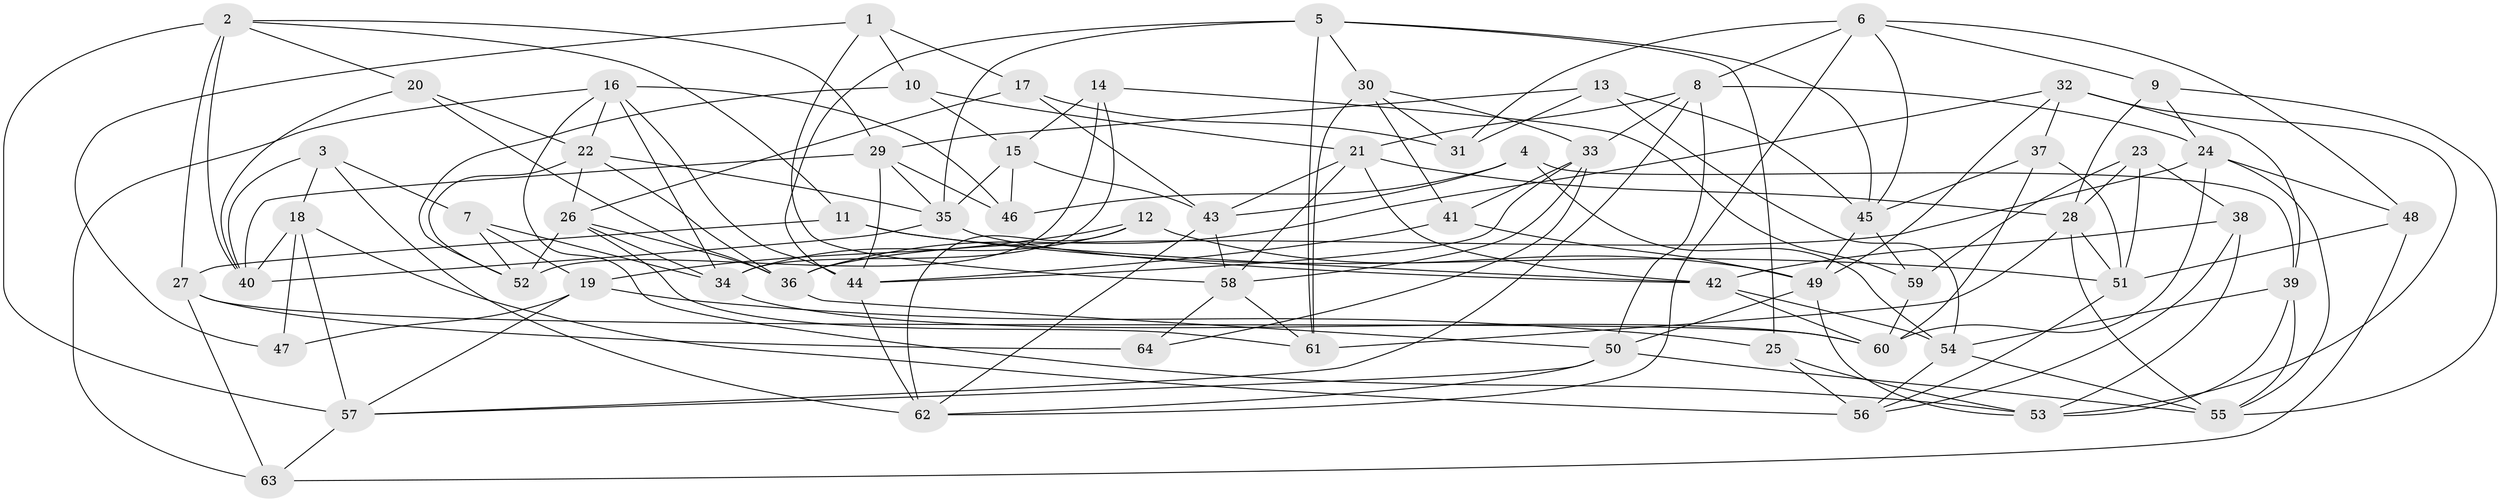 // original degree distribution, {4: 1.0}
// Generated by graph-tools (version 1.1) at 2025/38/03/04/25 23:38:18]
// undirected, 64 vertices, 162 edges
graph export_dot {
  node [color=gray90,style=filled];
  1;
  2;
  3;
  4;
  5;
  6;
  7;
  8;
  9;
  10;
  11;
  12;
  13;
  14;
  15;
  16;
  17;
  18;
  19;
  20;
  21;
  22;
  23;
  24;
  25;
  26;
  27;
  28;
  29;
  30;
  31;
  32;
  33;
  34;
  35;
  36;
  37;
  38;
  39;
  40;
  41;
  42;
  43;
  44;
  45;
  46;
  47;
  48;
  49;
  50;
  51;
  52;
  53;
  54;
  55;
  56;
  57;
  58;
  59;
  60;
  61;
  62;
  63;
  64;
  1 -- 10 [weight=1.0];
  1 -- 17 [weight=1.0];
  1 -- 47 [weight=1.0];
  1 -- 58 [weight=1.0];
  2 -- 11 [weight=1.0];
  2 -- 20 [weight=1.0];
  2 -- 27 [weight=1.0];
  2 -- 29 [weight=1.0];
  2 -- 40 [weight=1.0];
  2 -- 57 [weight=1.0];
  3 -- 7 [weight=1.0];
  3 -- 18 [weight=1.0];
  3 -- 40 [weight=1.0];
  3 -- 62 [weight=1.0];
  4 -- 39 [weight=1.0];
  4 -- 43 [weight=1.0];
  4 -- 46 [weight=1.0];
  4 -- 54 [weight=1.0];
  5 -- 25 [weight=1.0];
  5 -- 30 [weight=1.0];
  5 -- 35 [weight=1.0];
  5 -- 44 [weight=1.0];
  5 -- 45 [weight=1.0];
  5 -- 61 [weight=1.0];
  6 -- 8 [weight=1.0];
  6 -- 9 [weight=1.0];
  6 -- 31 [weight=1.0];
  6 -- 45 [weight=1.0];
  6 -- 48 [weight=1.0];
  6 -- 62 [weight=1.0];
  7 -- 19 [weight=1.0];
  7 -- 34 [weight=1.0];
  7 -- 52 [weight=1.0];
  8 -- 21 [weight=1.0];
  8 -- 24 [weight=1.0];
  8 -- 33 [weight=1.0];
  8 -- 50 [weight=1.0];
  8 -- 57 [weight=1.0];
  9 -- 24 [weight=1.0];
  9 -- 28 [weight=1.0];
  9 -- 55 [weight=1.0];
  10 -- 15 [weight=1.0];
  10 -- 21 [weight=1.0];
  10 -- 52 [weight=1.0];
  11 -- 27 [weight=1.0];
  11 -- 42 [weight=1.0];
  11 -- 51 [weight=1.0];
  12 -- 19 [weight=1.0];
  12 -- 34 [weight=1.0];
  12 -- 49 [weight=1.0];
  12 -- 62 [weight=1.0];
  13 -- 29 [weight=1.0];
  13 -- 31 [weight=1.0];
  13 -- 45 [weight=1.0];
  13 -- 54 [weight=1.0];
  14 -- 15 [weight=2.0];
  14 -- 34 [weight=1.0];
  14 -- 52 [weight=2.0];
  14 -- 59 [weight=1.0];
  15 -- 35 [weight=1.0];
  15 -- 43 [weight=1.0];
  15 -- 46 [weight=1.0];
  16 -- 22 [weight=1.0];
  16 -- 34 [weight=1.0];
  16 -- 44 [weight=1.0];
  16 -- 46 [weight=1.0];
  16 -- 53 [weight=1.0];
  16 -- 63 [weight=1.0];
  17 -- 26 [weight=1.0];
  17 -- 31 [weight=1.0];
  17 -- 43 [weight=1.0];
  18 -- 40 [weight=1.0];
  18 -- 47 [weight=1.0];
  18 -- 56 [weight=2.0];
  18 -- 57 [weight=1.0];
  19 -- 25 [weight=1.0];
  19 -- 47 [weight=2.0];
  19 -- 57 [weight=1.0];
  20 -- 22 [weight=1.0];
  20 -- 36 [weight=1.0];
  20 -- 40 [weight=1.0];
  21 -- 28 [weight=1.0];
  21 -- 42 [weight=1.0];
  21 -- 43 [weight=1.0];
  21 -- 58 [weight=1.0];
  22 -- 26 [weight=1.0];
  22 -- 35 [weight=1.0];
  22 -- 36 [weight=1.0];
  22 -- 52 [weight=1.0];
  23 -- 28 [weight=1.0];
  23 -- 38 [weight=1.0];
  23 -- 51 [weight=1.0];
  23 -- 59 [weight=1.0];
  24 -- 36 [weight=1.0];
  24 -- 48 [weight=1.0];
  24 -- 55 [weight=1.0];
  24 -- 60 [weight=1.0];
  25 -- 53 [weight=1.0];
  25 -- 56 [weight=1.0];
  26 -- 34 [weight=1.0];
  26 -- 36 [weight=1.0];
  26 -- 52 [weight=1.0];
  26 -- 61 [weight=1.0];
  27 -- 60 [weight=1.0];
  27 -- 63 [weight=1.0];
  27 -- 64 [weight=2.0];
  28 -- 51 [weight=1.0];
  28 -- 55 [weight=1.0];
  28 -- 61 [weight=1.0];
  29 -- 35 [weight=1.0];
  29 -- 40 [weight=1.0];
  29 -- 44 [weight=1.0];
  29 -- 46 [weight=1.0];
  30 -- 31 [weight=1.0];
  30 -- 33 [weight=1.0];
  30 -- 41 [weight=1.0];
  30 -- 61 [weight=2.0];
  32 -- 36 [weight=1.0];
  32 -- 37 [weight=1.0];
  32 -- 39 [weight=2.0];
  32 -- 49 [weight=1.0];
  32 -- 53 [weight=1.0];
  33 -- 41 [weight=1.0];
  33 -- 44 [weight=1.0];
  33 -- 58 [weight=1.0];
  33 -- 64 [weight=1.0];
  34 -- 60 [weight=1.0];
  35 -- 40 [weight=1.0];
  35 -- 42 [weight=1.0];
  36 -- 50 [weight=1.0];
  37 -- 45 [weight=1.0];
  37 -- 51 [weight=1.0];
  37 -- 60 [weight=1.0];
  38 -- 42 [weight=1.0];
  38 -- 53 [weight=1.0];
  38 -- 56 [weight=1.0];
  39 -- 53 [weight=1.0];
  39 -- 54 [weight=1.0];
  39 -- 55 [weight=1.0];
  41 -- 44 [weight=1.0];
  41 -- 49 [weight=1.0];
  42 -- 54 [weight=1.0];
  42 -- 60 [weight=1.0];
  43 -- 58 [weight=1.0];
  43 -- 62 [weight=1.0];
  44 -- 62 [weight=1.0];
  45 -- 49 [weight=1.0];
  45 -- 59 [weight=1.0];
  48 -- 51 [weight=1.0];
  48 -- 63 [weight=1.0];
  49 -- 50 [weight=1.0];
  49 -- 53 [weight=1.0];
  50 -- 55 [weight=1.0];
  50 -- 57 [weight=1.0];
  50 -- 62 [weight=1.0];
  51 -- 56 [weight=1.0];
  54 -- 55 [weight=1.0];
  54 -- 56 [weight=1.0];
  57 -- 63 [weight=1.0];
  58 -- 61 [weight=1.0];
  58 -- 64 [weight=1.0];
  59 -- 60 [weight=1.0];
}
